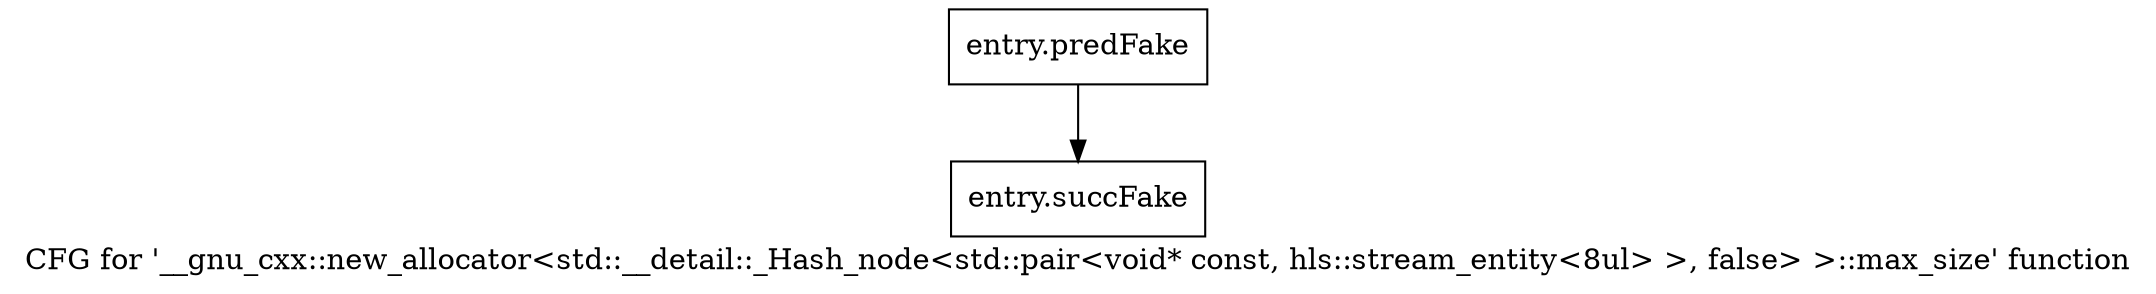 digraph "CFG for '__gnu_cxx::new_allocator\<std::__detail::_Hash_node\<std::pair\<void* const, hls::stream_entity\<8ul\> \>, false\> \>::max_size' function" {
	label="CFG for '__gnu_cxx::new_allocator\<std::__detail::_Hash_node\<std::pair\<void* const, hls::stream_entity\<8ul\> \>, false\> \>::max_size' function";

	Node0x575cb60 [shape=record,filename="",linenumber="",label="{entry.predFake}"];
	Node0x575cb60 -> Node0x58f50f0[ callList="" memoryops="" filename="/tools/Xilinx/Vitis_HLS/2023.1/tps/lnx64/gcc-8.3.0/lib/gcc/x86_64-pc-linux-gnu/8.3.0/../../../../include/c++/8.3.0/ext/new_allocator.h" execusionnum="1"];
	Node0x58f50f0 [shape=record,filename="/tools/Xilinx/Vitis_HLS/2023.1/tps/lnx64/gcc-8.3.0/lib/gcc/x86_64-pc-linux-gnu/8.3.0/../../../../include/c++/8.3.0/ext/new_allocator.h",linenumber="130",label="{entry.succFake}"];
}
